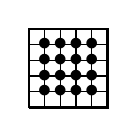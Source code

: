 \begin{tikzpicture}
  \draw[thick] (0,0) -- (1,0) -- (1,1) -- (0,1) -- (0,0);
  \foreach \x in {0.2,0.4,0.6,0.8}
  \draw (\x,0) -- (\x,1);
  \foreach \y in {0.2,0.4,0.6,0.8}
  {
    \draw (0,\y) -- (1,\y);
  }
  \foreach \x in {0.2,0.4,0.6,0.8}
  {
    \foreach \y in {0.2,0.4,0.6,0.8}
    {
      \draw (\x,\y) node {$\bullet$};
    }
  }
\end{tikzpicture}